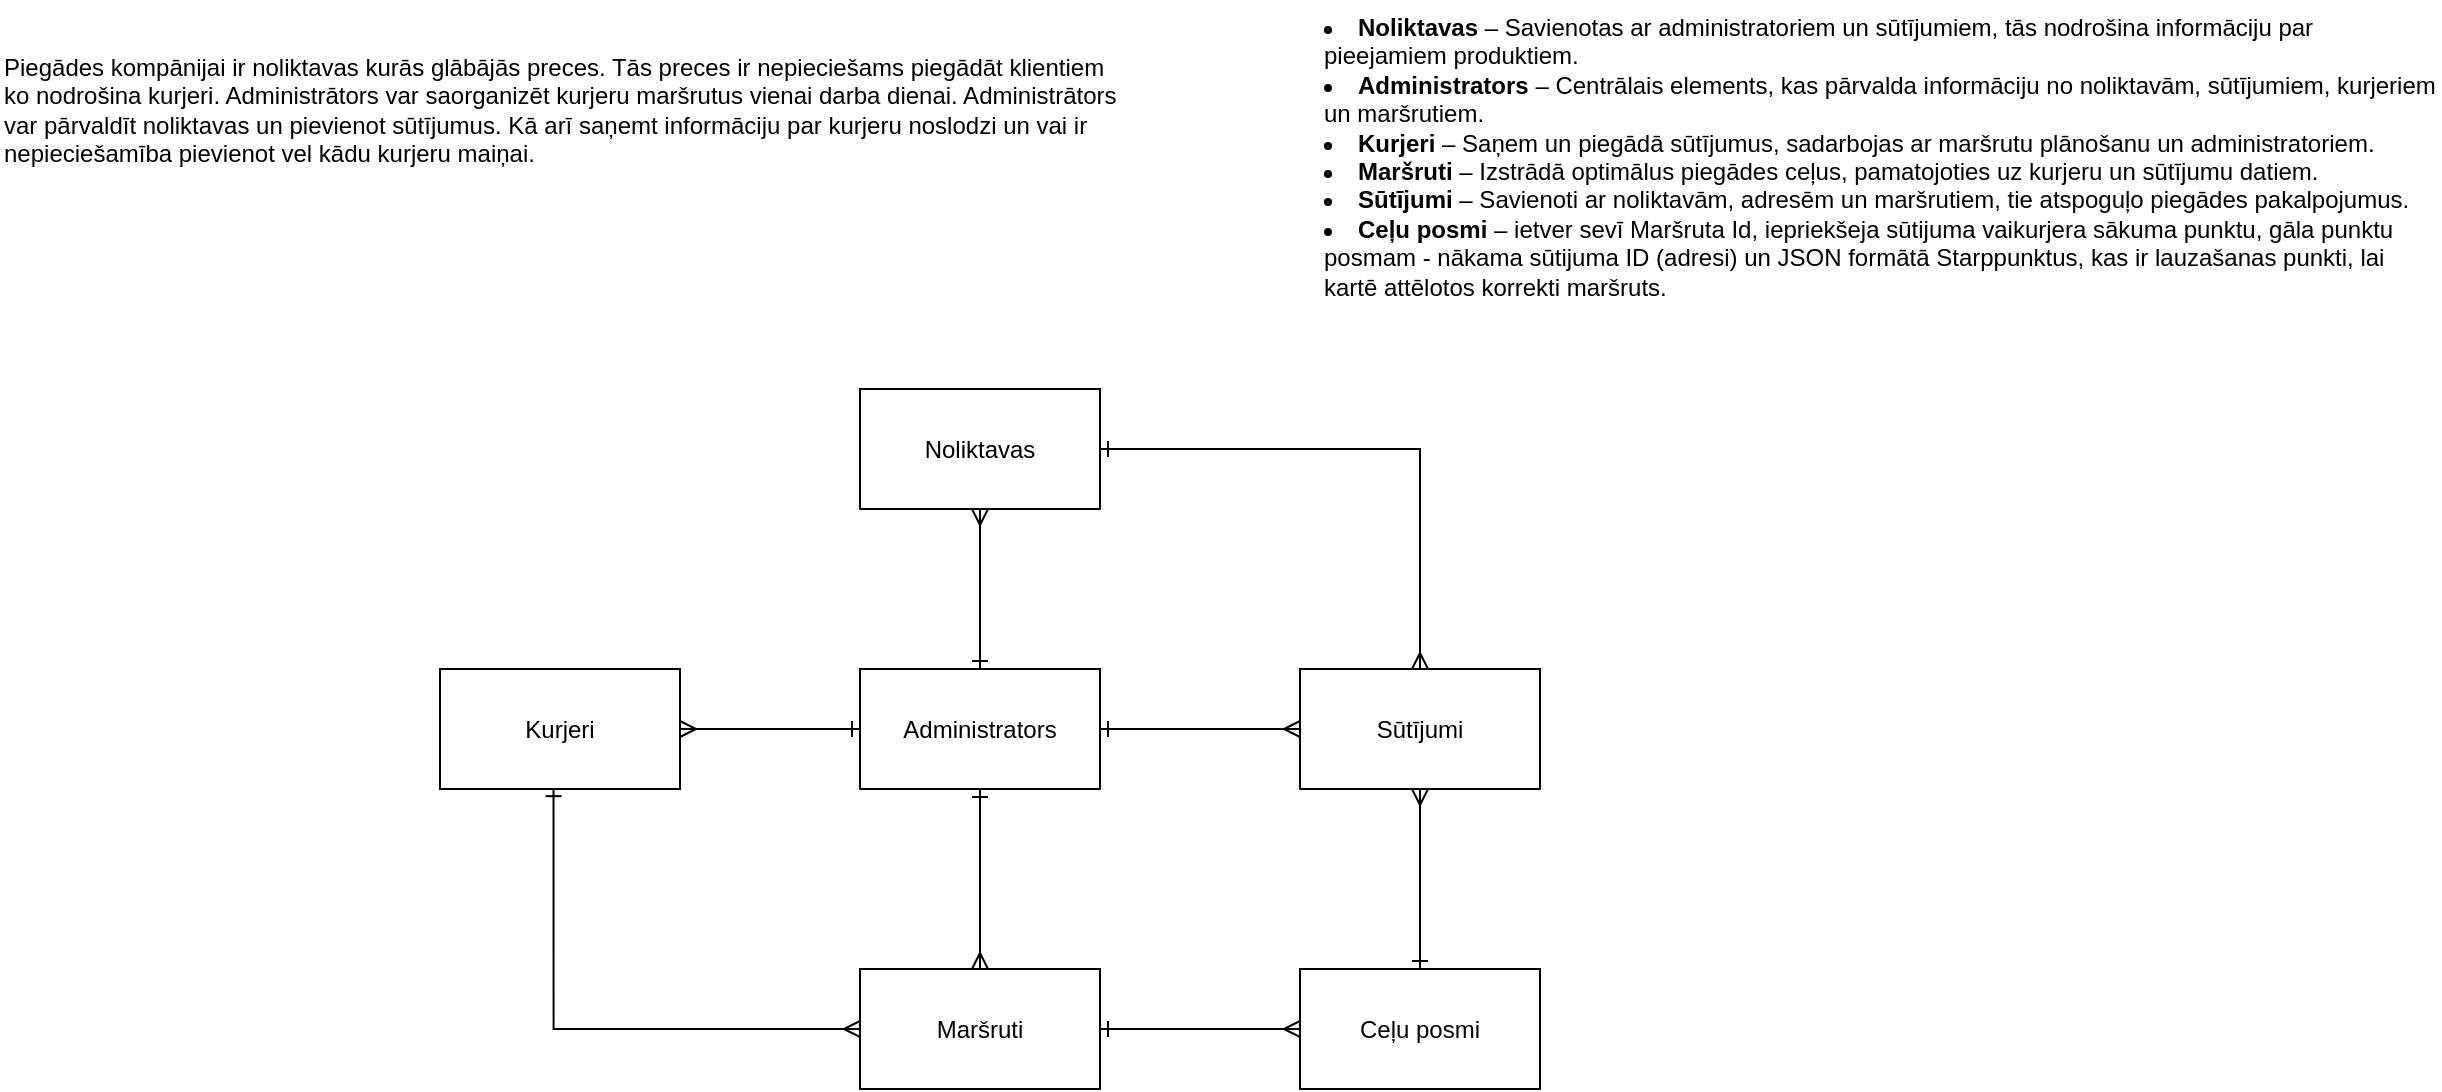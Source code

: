 <mxfile version="24.8.0">
  <diagram name="Page-1" id="9qSY4dkZg2EPxvWDV6Ty">
    <mxGraphModel dx="607" dy="1907" grid="1" gridSize="10" guides="1" tooltips="1" connect="1" arrows="1" fold="1" page="1" pageScale="1" pageWidth="827" pageHeight="1169" math="0" shadow="0">
      <root>
        <mxCell id="0" />
        <mxCell id="1" parent="0" />
        <mxCell id="dUD3Pu1SPD2YRe0nNr8I-1" style="edgeStyle=orthogonalEdgeStyle;rounded=0;orthogonalLoop=1;jettySize=auto;html=1;entryX=0.5;entryY=0;entryDx=0;entryDy=0;endArrow=ERmany;endFill=0;startArrow=ERone;startFill=0;" parent="1" source="dUD3Pu1SPD2YRe0nNr8I-3" target="dUD3Pu1SPD2YRe0nNr8I-6" edge="1">
          <mxGeometry relative="1" as="geometry" />
        </mxCell>
        <mxCell id="dUD3Pu1SPD2YRe0nNr8I-3" value="Noliktavas" style="rounded=0;whiteSpace=wrap;html=1;" parent="1" vertex="1">
          <mxGeometry x="1340" y="144.5" width="120" height="60" as="geometry" />
        </mxCell>
        <mxCell id="dUD3Pu1SPD2YRe0nNr8I-5" value="" style="edgeStyle=orthogonalEdgeStyle;rounded=0;orthogonalLoop=1;jettySize=auto;html=1;startArrow=ERmany;startFill=0;endArrow=ERone;endFill=0;" parent="1" source="dUD3Pu1SPD2YRe0nNr8I-6" target="dUD3Pu1SPD2YRe0nNr8I-17" edge="1">
          <mxGeometry relative="1" as="geometry" />
        </mxCell>
        <mxCell id="dUD3Pu1SPD2YRe0nNr8I-6" value="Sūtījumi" style="rounded=0;whiteSpace=wrap;html=1;" parent="1" vertex="1">
          <mxGeometry x="1560" y="284.5" width="120" height="60" as="geometry" />
        </mxCell>
        <mxCell id="dUD3Pu1SPD2YRe0nNr8I-7" style="edgeStyle=orthogonalEdgeStyle;rounded=0;orthogonalLoop=1;jettySize=auto;html=1;exitX=0.473;exitY=0.993;exitDx=0;exitDy=0;entryX=0;entryY=0.5;entryDx=0;entryDy=0;exitPerimeter=0;startArrow=ERone;startFill=0;endArrow=ERmany;endFill=0;" parent="1" source="dUD3Pu1SPD2YRe0nNr8I-8" target="dUD3Pu1SPD2YRe0nNr8I-10" edge="1">
          <mxGeometry relative="1" as="geometry">
            <Array as="points">
              <mxPoint x="1187" y="464.5" />
            </Array>
            <mxPoint x="1168.4" y="354.5" as="sourcePoint" />
            <mxPoint x="1620" y="354.92" as="targetPoint" />
          </mxGeometry>
        </mxCell>
        <mxCell id="dUD3Pu1SPD2YRe0nNr8I-8" value="Kurjeri" style="rounded=0;whiteSpace=wrap;html=1;" parent="1" vertex="1">
          <mxGeometry x="1130" y="284.5" width="120" height="60" as="geometry" />
        </mxCell>
        <mxCell id="dUD3Pu1SPD2YRe0nNr8I-9" value="" style="edgeStyle=orthogonalEdgeStyle;rounded=0;orthogonalLoop=1;jettySize=auto;html=1;endArrow=ERmany;endFill=0;startArrow=ERone;startFill=0;" parent="1" source="dUD3Pu1SPD2YRe0nNr8I-10" target="dUD3Pu1SPD2YRe0nNr8I-17" edge="1">
          <mxGeometry relative="1" as="geometry" />
        </mxCell>
        <mxCell id="dUD3Pu1SPD2YRe0nNr8I-10" value="Maršruti" style="rounded=0;whiteSpace=wrap;html=1;" parent="1" vertex="1">
          <mxGeometry x="1340" y="434.5" width="120" height="60" as="geometry" />
        </mxCell>
        <mxCell id="dUD3Pu1SPD2YRe0nNr8I-11" style="edgeStyle=orthogonalEdgeStyle;rounded=0;orthogonalLoop=1;jettySize=auto;html=1;entryX=0;entryY=0.5;entryDx=0;entryDy=0;endArrow=ERmany;endFill=0;startArrow=ERone;startFill=0;exitX=1;exitY=0.5;exitDx=0;exitDy=0;" parent="1" source="dUD3Pu1SPD2YRe0nNr8I-12" target="dUD3Pu1SPD2YRe0nNr8I-6" edge="1">
          <mxGeometry relative="1" as="geometry">
            <mxPoint x="1440" y="354.5" as="sourcePoint" />
            <mxPoint x="1540" y="354.5" as="targetPoint" />
            <Array as="points">
              <mxPoint x="1510" y="314.5" />
              <mxPoint x="1510" y="314.5" />
            </Array>
          </mxGeometry>
        </mxCell>
        <mxCell id="dUD3Pu1SPD2YRe0nNr8I-12" value="Administrators" style="rounded=0;whiteSpace=wrap;html=1;" parent="1" vertex="1">
          <mxGeometry x="1340" y="284.5" width="120" height="60" as="geometry" />
        </mxCell>
        <mxCell id="dUD3Pu1SPD2YRe0nNr8I-13" style="edgeStyle=orthogonalEdgeStyle;rounded=0;orthogonalLoop=1;jettySize=auto;html=1;entryX=0.5;entryY=0;entryDx=0;entryDy=0;endArrow=ERmany;endFill=0;startArrow=ERone;startFill=0;" parent="1" source="dUD3Pu1SPD2YRe0nNr8I-12" target="dUD3Pu1SPD2YRe0nNr8I-10" edge="1">
          <mxGeometry relative="1" as="geometry">
            <Array as="points">
              <mxPoint x="1400" y="394.5" />
              <mxPoint x="1400" y="394.5" />
            </Array>
          </mxGeometry>
        </mxCell>
        <mxCell id="dUD3Pu1SPD2YRe0nNr8I-14" style="edgeStyle=orthogonalEdgeStyle;rounded=0;orthogonalLoop=1;jettySize=auto;html=1;entryX=0;entryY=0.5;entryDx=0;entryDy=0;endArrow=ERone;endFill=0;startArrow=ERmany;startFill=0;" parent="1" source="dUD3Pu1SPD2YRe0nNr8I-8" target="dUD3Pu1SPD2YRe0nNr8I-12" edge="1">
          <mxGeometry relative="1" as="geometry" />
        </mxCell>
        <mxCell id="dUD3Pu1SPD2YRe0nNr8I-15" style="edgeStyle=orthogonalEdgeStyle;rounded=0;orthogonalLoop=1;jettySize=auto;html=1;endArrow=ERmany;endFill=0;startArrow=ERone;startFill=0;entryX=0.5;entryY=1;entryDx=0;entryDy=0;" parent="1" source="dUD3Pu1SPD2YRe0nNr8I-12" target="dUD3Pu1SPD2YRe0nNr8I-3" edge="1">
          <mxGeometry relative="1" as="geometry">
            <mxPoint x="1400" y="164.5" as="targetPoint" />
            <Array as="points">
              <mxPoint x="1400" y="234.5" />
              <mxPoint x="1400" y="234.5" />
            </Array>
          </mxGeometry>
        </mxCell>
        <mxCell id="dUD3Pu1SPD2YRe0nNr8I-17" value="Ceļu posmi" style="whiteSpace=wrap;html=1;rounded=0;" parent="1" vertex="1">
          <mxGeometry x="1560" y="434.5" width="120" height="60" as="geometry" />
        </mxCell>
        <mxCell id="dUD3Pu1SPD2YRe0nNr8I-18" value="&lt;li&gt;&lt;strong&gt;Noliktavas&lt;/strong&gt; – Savienotas ar administratoriem un sūtījumiem, tās nodrošina informāciju par pieejamiem produktiem.&lt;/li&gt;&lt;li&gt;&lt;strong&gt;Administrators&lt;/strong&gt; – Centrālais elements, kas pārvalda informāciju no noliktavām, sūtījumiem, kurjeriem un maršrutiem.&lt;/li&gt;&lt;li&gt;&lt;strong&gt;Kurjeri&lt;/strong&gt; – Saņem un piegādā sūtījumus, sadarbojas ar maršrutu plānošanu un administratoriem.&lt;/li&gt;&lt;li&gt;&lt;strong&gt;Maršruti&lt;/strong&gt; – Izstrādā optimālus piegādes ceļus, pamatojoties uz kurjeru un sūtījumu datiem.&lt;/li&gt;&lt;li&gt;&lt;strong&gt;Sūtījumi&lt;/strong&gt; – Savienoti ar noliktavām, adresēm un maršrutiem, tie atspoguļo piegādes pakalpojumus.&lt;/li&gt;&lt;li&gt;&lt;b&gt;Ceļu posmi&lt;/b&gt; – ietver sevī Maršruta Id, iepriekšeja sūtijuma vaikurjera sākuma punktu, gāla punktu posmam - nākama sūtijuma ID (adresi) un JSON formātā Starppunktus, kas ir lauzašanas punkti, lai kartē attēlotos korrekti maršruts.&lt;/li&gt;" style="text;whiteSpace=wrap;html=1;" parent="1" vertex="1">
          <mxGeometry x="1570" y="-50" width="560" height="170" as="geometry" />
        </mxCell>
        <mxCell id="dUD3Pu1SPD2YRe0nNr8I-19" value="Piegādes kompānijai ir noliktavas kurās glābājās preces. Tās preces ir nepieciešams piegādāt klientiem&amp;nbsp; ko nodrošina kurjeri. Administrātors var saorganizēt kurjeru maršrutus vienai darba dienai. Administrātors var pārvaldīt noliktavas un pievienot sūtījumus. Kā arī saņemt informāciju par kurjeru noslodzi un vai ir nepieciešamība pievienot vel kādu kurjeru maiņai." style="text;whiteSpace=wrap;html=1;" parent="1" vertex="1">
          <mxGeometry x="910" y="-30" width="560" height="70" as="geometry" />
        </mxCell>
      </root>
    </mxGraphModel>
  </diagram>
</mxfile>
